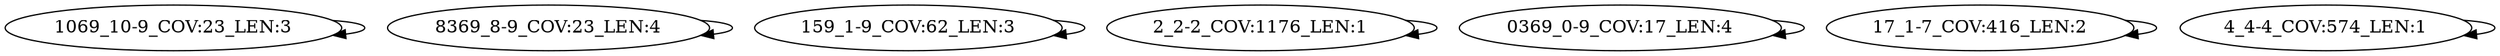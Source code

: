 digraph G {
    "1069_10-9_COV:23_LEN:3" -> "1069_10-9_COV:23_LEN:3";
    "8369_8-9_COV:23_LEN:4" -> "8369_8-9_COV:23_LEN:4";
    "159_1-9_COV:62_LEN:3" -> "159_1-9_COV:62_LEN:3";
    "2_2-2_COV:1176_LEN:1" -> "2_2-2_COV:1176_LEN:1";
    "0369_0-9_COV:17_LEN:4" -> "0369_0-9_COV:17_LEN:4";
    "17_1-7_COV:416_LEN:2" -> "17_1-7_COV:416_LEN:2";
    "4_4-4_COV:574_LEN:1" -> "4_4-4_COV:574_LEN:1";
}
